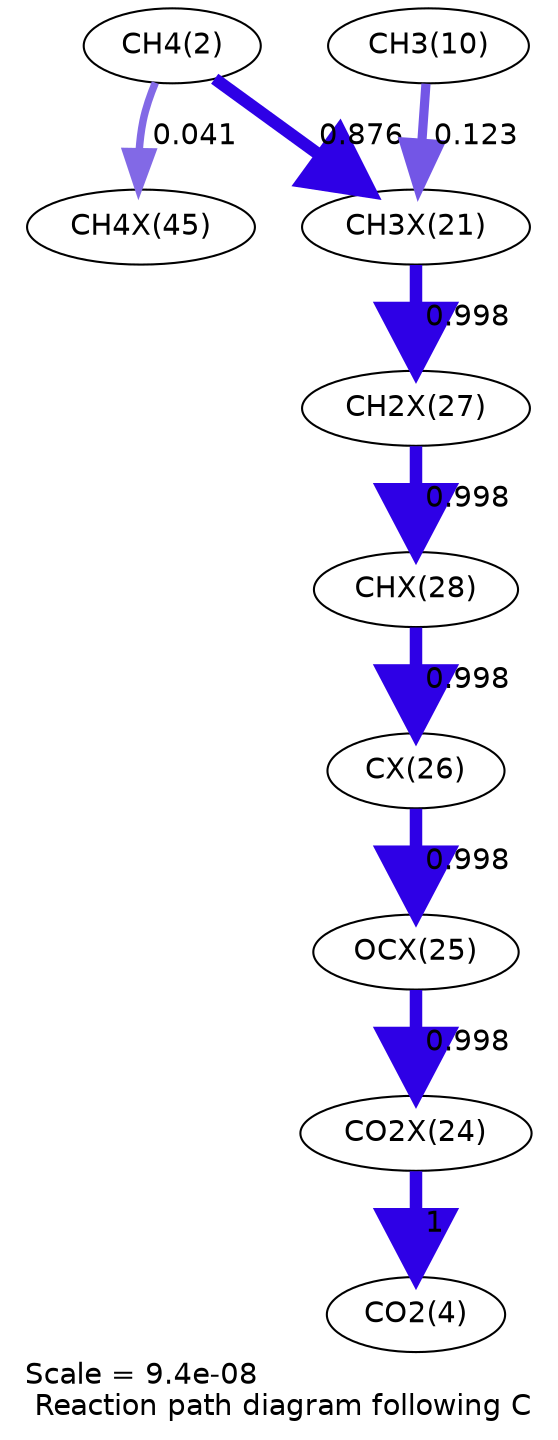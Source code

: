 digraph reaction_paths {
center=1;
s4 -> s47[fontname="Helvetica", penwidth=3.59, arrowsize=1.79, color="0.7, 0.541, 0.9"
, label=" 0.041"];
s4 -> s39[fontname="Helvetica", penwidth=5.9, arrowsize=2.95, color="0.7, 1.38, 0.9"
, label=" 0.876"];
s12 -> s39[fontname="Helvetica", penwidth=4.42, arrowsize=2.21, color="0.7, 0.623, 0.9"
, label=" 0.123"];
s39 -> s45[fontname="Helvetica", penwidth=6, arrowsize=3, color="0.7, 1.5, 0.9"
, label=" 0.998"];
s45 -> s46[fontname="Helvetica", penwidth=6, arrowsize=3, color="0.7, 1.5, 0.9"
, label=" 0.998"];
s46 -> s44[fontname="Helvetica", penwidth=6, arrowsize=3, color="0.7, 1.5, 0.9"
, label=" 0.998"];
s44 -> s43[fontname="Helvetica", penwidth=6, arrowsize=3, color="0.7, 1.5, 0.9"
, label=" 0.998"];
s43 -> s42[fontname="Helvetica", penwidth=6, arrowsize=3, color="0.7, 1.5, 0.9"
, label=" 0.998"];
s42 -> s6[fontname="Helvetica", penwidth=6, arrowsize=3, color="0.7, 1.5, 0.9"
, label=" 1"];
s4 [ fontname="Helvetica", label="CH4(2)"];
s6 [ fontname="Helvetica", label="CO2(4)"];
s12 [ fontname="Helvetica", label="CH3(10)"];
s39 [ fontname="Helvetica", label="CH3X(21)"];
s42 [ fontname="Helvetica", label="CO2X(24)"];
s43 [ fontname="Helvetica", label="OCX(25)"];
s44 [ fontname="Helvetica", label="CX(26)"];
s45 [ fontname="Helvetica", label="CH2X(27)"];
s46 [ fontname="Helvetica", label="CHX(28)"];
s47 [ fontname="Helvetica", label="CH4X(45)"];
 label = "Scale = 9.4e-08\l Reaction path diagram following C";
 fontname = "Helvetica";
}
